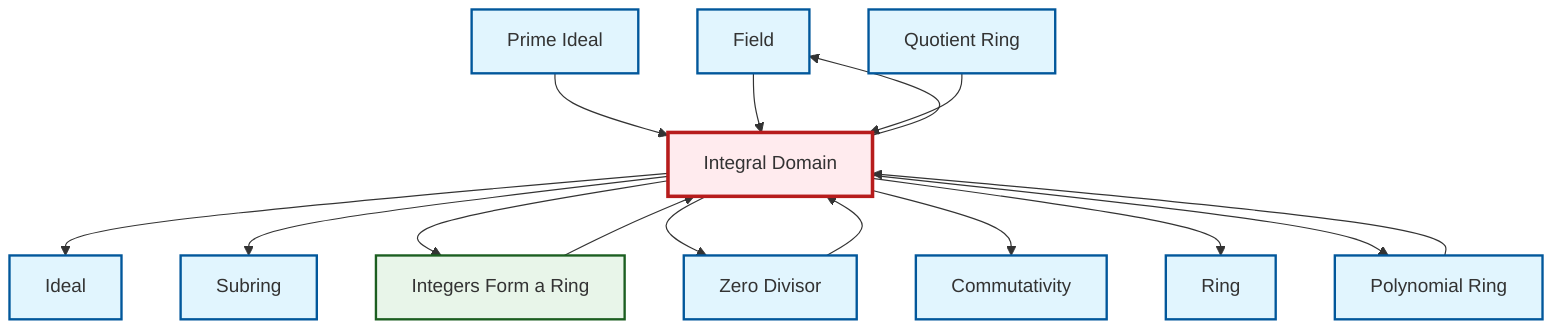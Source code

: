 graph TD
    classDef definition fill:#e1f5fe,stroke:#01579b,stroke-width:2px
    classDef theorem fill:#f3e5f5,stroke:#4a148c,stroke-width:2px
    classDef axiom fill:#fff3e0,stroke:#e65100,stroke-width:2px
    classDef example fill:#e8f5e9,stroke:#1b5e20,stroke-width:2px
    classDef current fill:#ffebee,stroke:#b71c1c,stroke-width:3px
    def-field["Field"]:::definition
    def-ideal["Ideal"]:::definition
    def-polynomial-ring["Polynomial Ring"]:::definition
    def-ring["Ring"]:::definition
    def-subring["Subring"]:::definition
    def-prime-ideal["Prime Ideal"]:::definition
    def-integral-domain["Integral Domain"]:::definition
    ex-integers-ring["Integers Form a Ring"]:::example
    def-quotient-ring["Quotient Ring"]:::definition
    def-commutativity["Commutativity"]:::definition
    def-zero-divisor["Zero Divisor"]:::definition
    def-integral-domain --> def-ideal
    def-integral-domain --> def-subring
    def-integral-domain --> ex-integers-ring
    def-integral-domain --> def-zero-divisor
    def-integral-domain --> def-commutativity
    def-integral-domain --> def-ring
    def-prime-ideal --> def-integral-domain
    def-integral-domain --> def-polynomial-ring
    def-integral-domain --> def-field
    def-zero-divisor --> def-integral-domain
    def-field --> def-integral-domain
    ex-integers-ring --> def-integral-domain
    def-quotient-ring --> def-integral-domain
    def-polynomial-ring --> def-integral-domain
    class def-integral-domain current